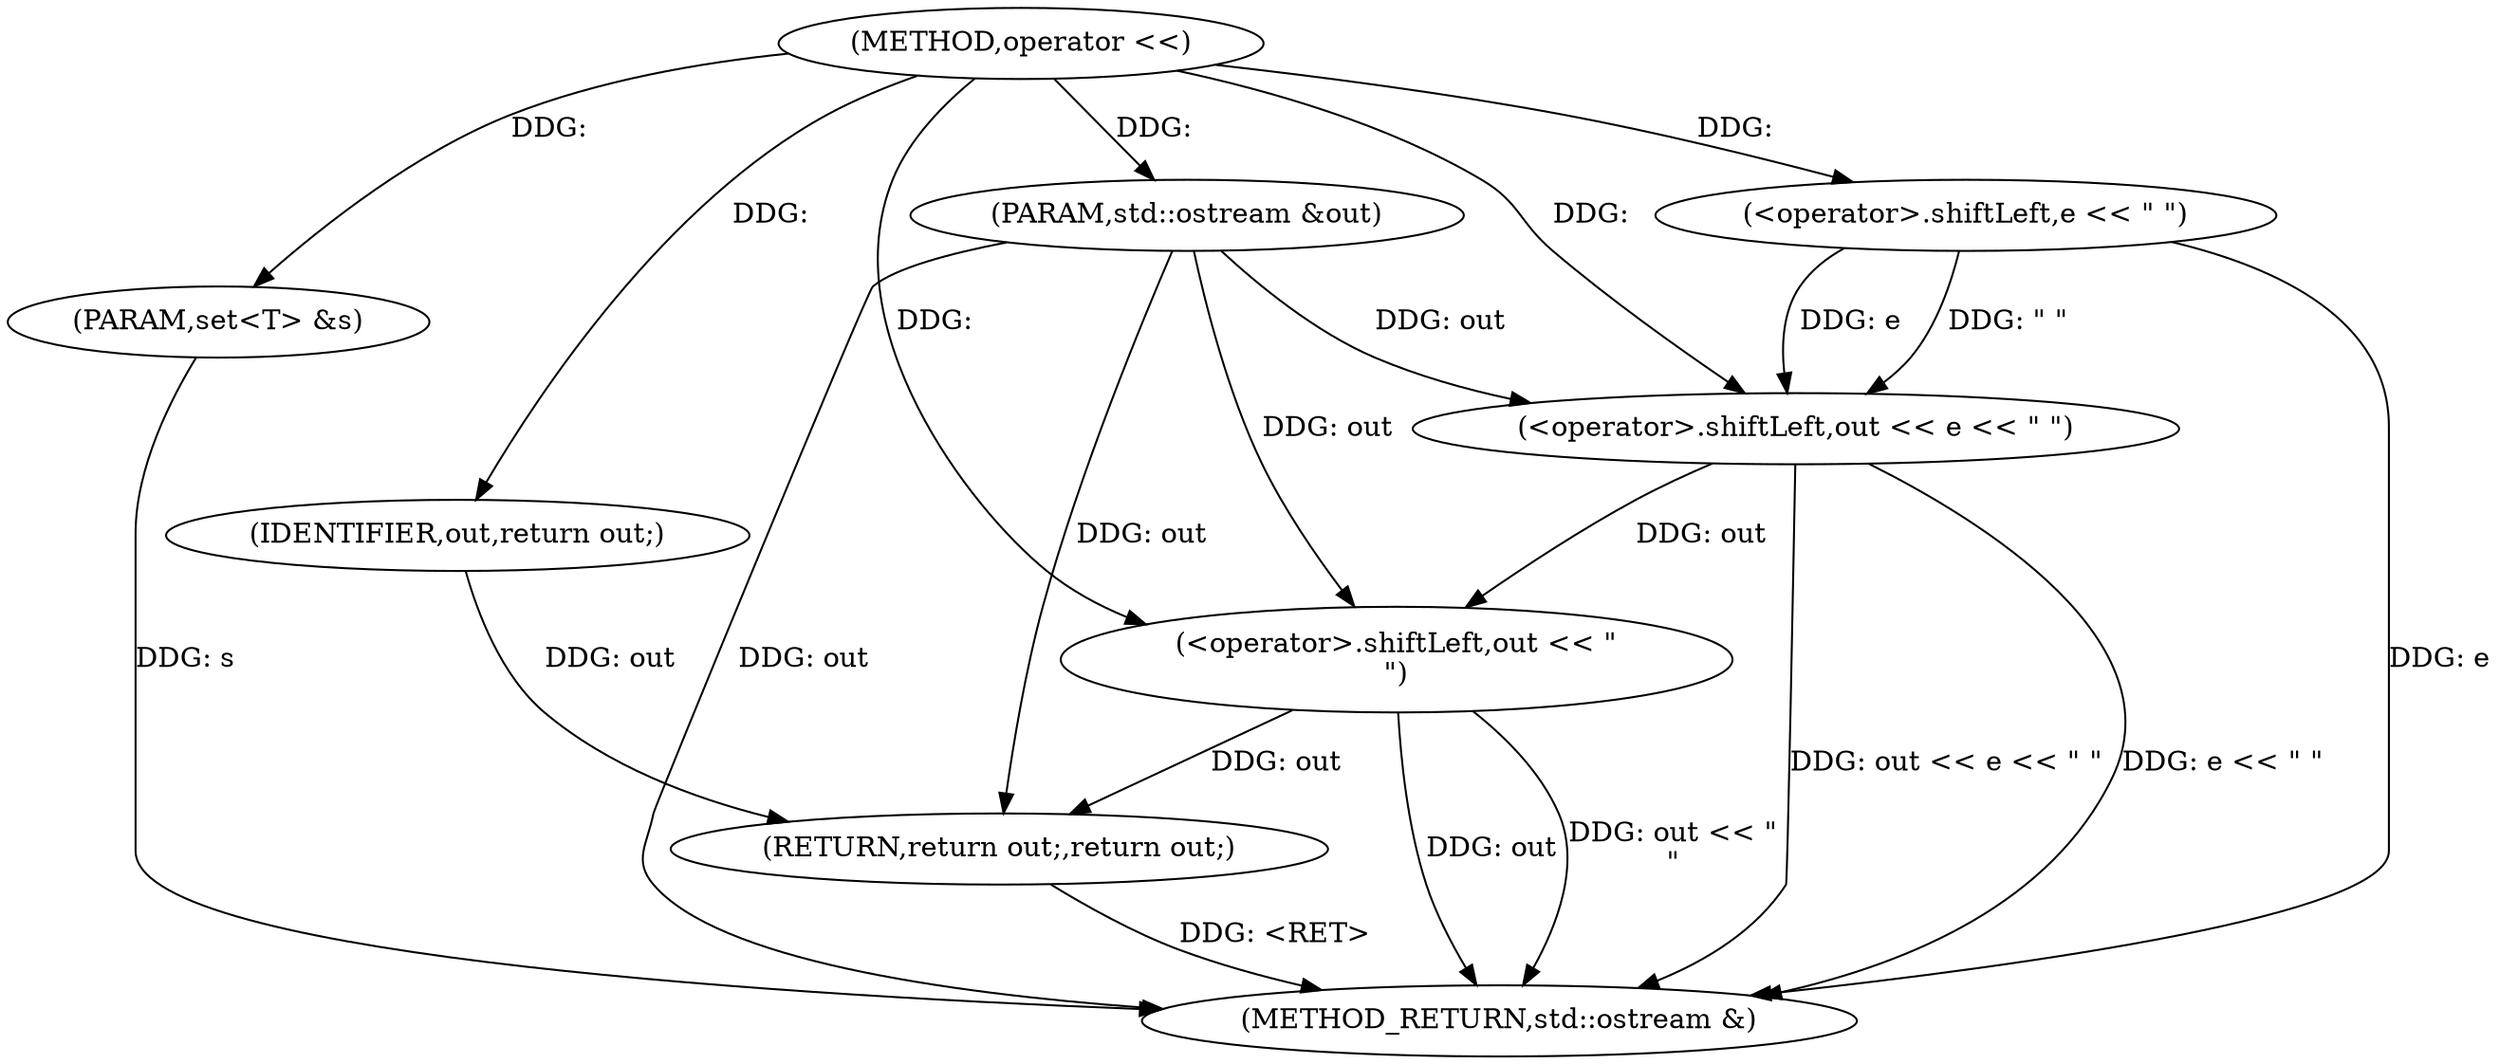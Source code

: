 digraph "operator <<" {  
"1000126" [label = "(METHOD,operator <<)" ]
"1000141" [label = "(METHOD_RETURN,std::ostream &)" ]
"1000127" [label = "(PARAM,std::ostream &out)" ]
"1000128" [label = "(PARAM,set<T> &s)" ]
"1000131" [label = "(<operator>.shiftLeft,out << e << \" \")" ]
"1000136" [label = "(<operator>.shiftLeft,out << \"\n\")" ]
"1000139" [label = "(RETURN,return out;,return out;)" ]
"1000140" [label = "(IDENTIFIER,out,return out;)" ]
"1000133" [label = "(<operator>.shiftLeft,e << \" \")" ]
  "1000139" -> "1000141"  [ label = "DDG: <RET>"] 
  "1000127" -> "1000141"  [ label = "DDG: out"] 
  "1000128" -> "1000141"  [ label = "DDG: s"] 
  "1000131" -> "1000141"  [ label = "DDG: e << \" \""] 
  "1000131" -> "1000141"  [ label = "DDG: out << e << \" \""] 
  "1000136" -> "1000141"  [ label = "DDG: out"] 
  "1000136" -> "1000141"  [ label = "DDG: out << \"\n\""] 
  "1000133" -> "1000141"  [ label = "DDG: e"] 
  "1000126" -> "1000127"  [ label = "DDG: "] 
  "1000126" -> "1000128"  [ label = "DDG: "] 
  "1000140" -> "1000139"  [ label = "DDG: out"] 
  "1000136" -> "1000139"  [ label = "DDG: out"] 
  "1000127" -> "1000139"  [ label = "DDG: out"] 
  "1000127" -> "1000131"  [ label = "DDG: out"] 
  "1000126" -> "1000131"  [ label = "DDG: "] 
  "1000133" -> "1000131"  [ label = "DDG: \" \""] 
  "1000133" -> "1000131"  [ label = "DDG: e"] 
  "1000131" -> "1000136"  [ label = "DDG: out"] 
  "1000127" -> "1000136"  [ label = "DDG: out"] 
  "1000126" -> "1000136"  [ label = "DDG: "] 
  "1000126" -> "1000140"  [ label = "DDG: "] 
  "1000126" -> "1000133"  [ label = "DDG: "] 
}
